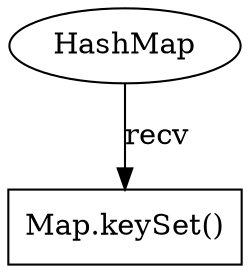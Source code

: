 digraph "10656" {
1 [label="Map.keySet()" shape=box]
2 [label="HashMap" shape=ellipse]
2 -> 1 [label="recv"];
}